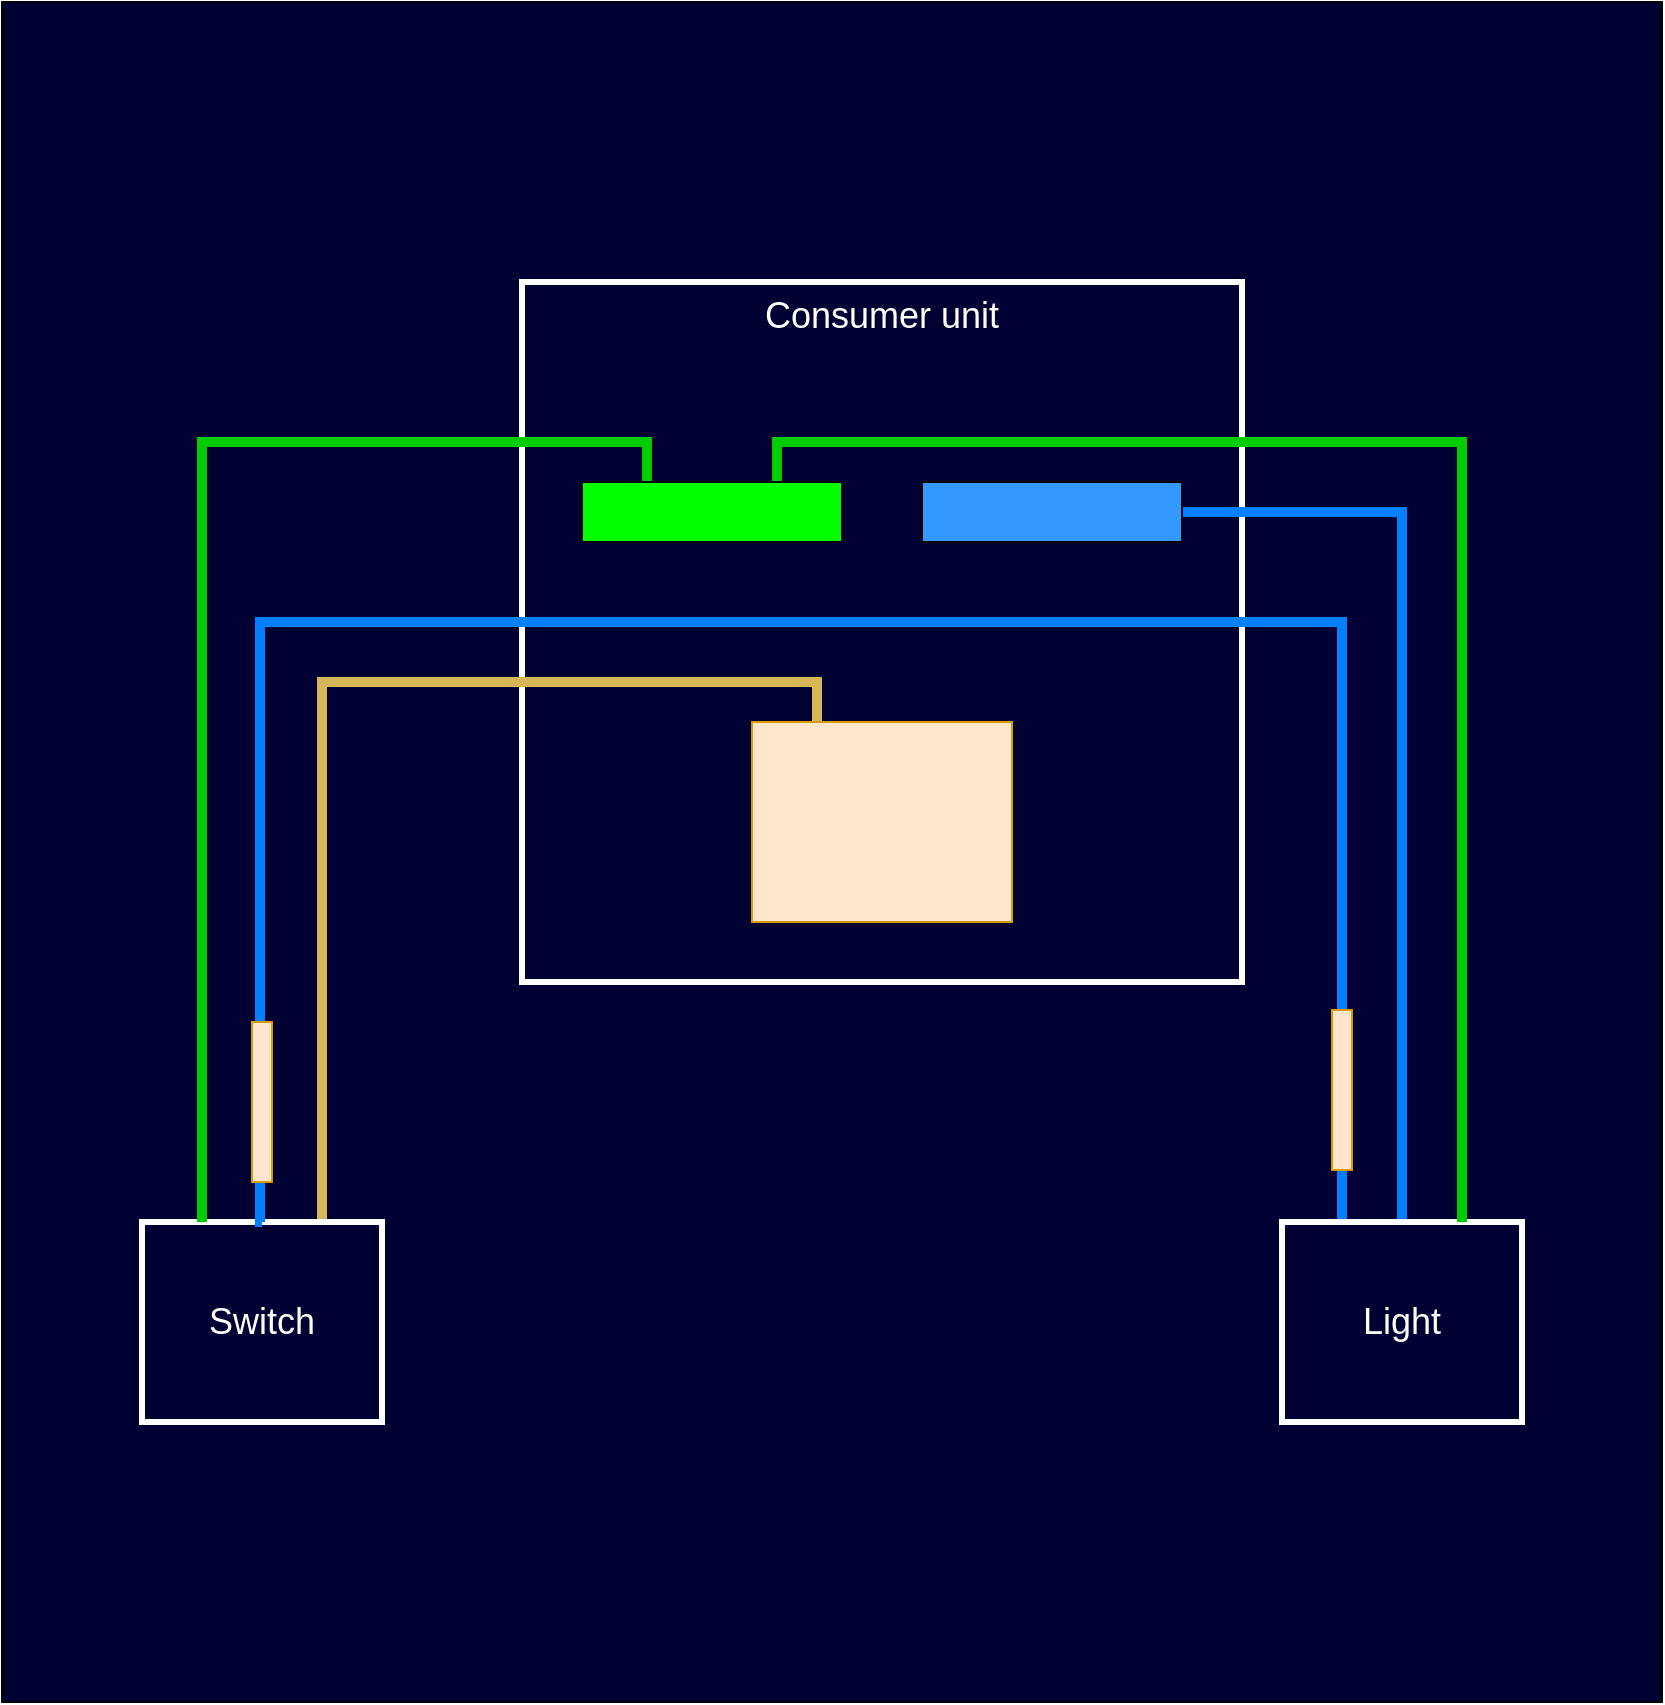 <mxfile version="24.2.2" type="github">
  <diagram name="Page-1" id="7W-9PXmabEeWByPtewaJ">
    <mxGraphModel dx="2183" dy="1192" grid="1" gridSize="10" guides="1" tooltips="1" connect="1" arrows="1" fold="1" page="1" pageScale="1" pageWidth="827" pageHeight="1169" math="0" shadow="0">
      <root>
        <mxCell id="0" />
        <mxCell id="1" parent="0" />
        <mxCell id="GZVnY1E9GVy5apDiqk0a-21" value="" style="rounded=0;whiteSpace=wrap;html=1;fillColor=#000033;" vertex="1" parent="1">
          <mxGeometry y="150" width="830" height="850" as="geometry" />
        </mxCell>
        <mxCell id="GZVnY1E9GVy5apDiqk0a-1" value="Consumer unit" style="rounded=0;whiteSpace=wrap;html=1;verticalAlign=top;fillColor=#000033;strokeColor=#FFFFFF;strokeWidth=3;fontColor=#FFFFFF;fontSize=18;" vertex="1" parent="1">
          <mxGeometry x="260" y="290" width="360" height="350" as="geometry" />
        </mxCell>
        <mxCell id="GZVnY1E9GVy5apDiqk0a-5" style="edgeStyle=orthogonalEdgeStyle;rounded=0;orthogonalLoop=1;jettySize=auto;html=1;exitX=0.5;exitY=0;exitDx=0;exitDy=0;entryX=0.25;entryY=0;entryDx=0;entryDy=0;strokeWidth=5;fillColor=#dae8fc;strokeColor=#007FFF;endArrow=none;endFill=0;" edge="1" parent="1" source="GZVnY1E9GVy5apDiqk0a-18" target="GZVnY1E9GVy5apDiqk0a-3">
          <mxGeometry relative="1" as="geometry">
            <mxPoint x="699" y="930" as="targetPoint" />
            <mxPoint x="129" y="940" as="sourcePoint" />
            <Array as="points">
              <mxPoint x="129" y="460" />
              <mxPoint x="670" y="460" />
            </Array>
          </mxGeometry>
        </mxCell>
        <mxCell id="GZVnY1E9GVy5apDiqk0a-12" style="edgeStyle=orthogonalEdgeStyle;rounded=0;orthogonalLoop=1;jettySize=auto;html=1;exitX=0.75;exitY=0;exitDx=0;exitDy=0;entryX=0.25;entryY=0;entryDx=0;entryDy=0;endArrow=none;endFill=0;strokeWidth=5;fillColor=#fff2cc;strokeColor=#d6b656;" edge="1" parent="1" source="GZVnY1E9GVy5apDiqk0a-2" target="GZVnY1E9GVy5apDiqk0a-7">
          <mxGeometry relative="1" as="geometry" />
        </mxCell>
        <mxCell id="GZVnY1E9GVy5apDiqk0a-2" value="Switch" style="rounded=0;whiteSpace=wrap;html=1;fillColor=#000033;strokeColor=#FFFFFF;strokeWidth=3;fontColor=#FFFFFF;fontSize=18;" vertex="1" parent="1">
          <mxGeometry x="70" y="760" width="120" height="100" as="geometry" />
        </mxCell>
        <mxCell id="GZVnY1E9GVy5apDiqk0a-17" style="edgeStyle=orthogonalEdgeStyle;rounded=0;orthogonalLoop=1;jettySize=auto;html=1;exitX=0.5;exitY=0;exitDx=0;exitDy=0;entryX=1;entryY=0.5;entryDx=0;entryDy=0;strokeWidth=5;fillColor=#dae8fc;strokeColor=#007FFF;endArrow=none;endFill=0;" edge="1" parent="1" source="GZVnY1E9GVy5apDiqk0a-3" target="GZVnY1E9GVy5apDiqk0a-9">
          <mxGeometry relative="1" as="geometry" />
        </mxCell>
        <mxCell id="GZVnY1E9GVy5apDiqk0a-3" value="Light" style="rounded=0;whiteSpace=wrap;html=1;fillColor=#000033;strokeColor=#FFFFFF;strokeWidth=3;fontColor=#FFFFFF;fontSize=18;" vertex="1" parent="1">
          <mxGeometry x="640" y="760" width="120" height="100" as="geometry" />
        </mxCell>
        <mxCell id="GZVnY1E9GVy5apDiqk0a-7" value="" style="rounded=0;whiteSpace=wrap;html=1;fillColor=#ffe6cc;strokeColor=#d79b00;" vertex="1" parent="1">
          <mxGeometry x="375" y="510" width="130" height="100" as="geometry" />
        </mxCell>
        <mxCell id="GZVnY1E9GVy5apDiqk0a-14" style="edgeStyle=orthogonalEdgeStyle;rounded=0;orthogonalLoop=1;jettySize=auto;html=1;exitX=0.25;exitY=0;exitDx=0;exitDy=0;entryX=0.25;entryY=0;entryDx=0;entryDy=0;endArrow=none;endFill=0;strokeWidth=5;fillColor=#d5e8d4;strokeColor=#00CC00;" edge="1" parent="1" source="GZVnY1E9GVy5apDiqk0a-8" target="GZVnY1E9GVy5apDiqk0a-2">
          <mxGeometry relative="1" as="geometry" />
        </mxCell>
        <mxCell id="GZVnY1E9GVy5apDiqk0a-15" style="edgeStyle=orthogonalEdgeStyle;rounded=0;orthogonalLoop=1;jettySize=auto;html=1;exitX=0.75;exitY=0;exitDx=0;exitDy=0;entryX=0.75;entryY=0;entryDx=0;entryDy=0;endArrow=none;endFill=0;strokeWidth=5;fillColor=#d5e8d4;strokeColor=#00CC00;" edge="1" parent="1" source="GZVnY1E9GVy5apDiqk0a-8" target="GZVnY1E9GVy5apDiqk0a-3">
          <mxGeometry relative="1" as="geometry" />
        </mxCell>
        <mxCell id="GZVnY1E9GVy5apDiqk0a-8" value="" style="rounded=0;whiteSpace=wrap;html=1;fillColor=#00FF00;" vertex="1" parent="1">
          <mxGeometry x="290" y="390" width="130" height="30" as="geometry" />
        </mxCell>
        <mxCell id="GZVnY1E9GVy5apDiqk0a-9" value="" style="rounded=0;whiteSpace=wrap;html=1;labelBackgroundColor=#3399FF;fillStyle=solid;fillColor=#3399FF;" vertex="1" parent="1">
          <mxGeometry x="460" y="390" width="130" height="30" as="geometry" />
        </mxCell>
        <mxCell id="GZVnY1E9GVy5apDiqk0a-19" value="" style="edgeStyle=orthogonalEdgeStyle;rounded=0;orthogonalLoop=1;jettySize=auto;html=1;exitX=0.5;exitY=0;exitDx=0;exitDy=0;entryX=0.25;entryY=0;entryDx=0;entryDy=0;strokeWidth=5;fillColor=#dae8fc;strokeColor=#007FFF;endArrow=none;endFill=0;" edge="1" parent="1" source="GZVnY1E9GVy5apDiqk0a-2" target="GZVnY1E9GVy5apDiqk0a-18">
          <mxGeometry relative="1" as="geometry">
            <mxPoint x="670" y="750" as="targetPoint" />
            <mxPoint x="130" y="760" as="sourcePoint" />
            <Array as="points">
              <mxPoint x="129" y="760" />
            </Array>
          </mxGeometry>
        </mxCell>
        <mxCell id="GZVnY1E9GVy5apDiqk0a-18" value="" style="rounded=0;whiteSpace=wrap;html=1;fillColor=#ffe6cc;strokeColor=#d79b00;" vertex="1" parent="1">
          <mxGeometry x="125" y="660" width="10" height="80" as="geometry" />
        </mxCell>
        <mxCell id="GZVnY1E9GVy5apDiqk0a-20" value="" style="rounded=0;whiteSpace=wrap;html=1;fillColor=#ffe6cc;strokeColor=#d79b00;" vertex="1" parent="1">
          <mxGeometry x="665" y="654" width="10" height="80" as="geometry" />
        </mxCell>
      </root>
    </mxGraphModel>
  </diagram>
</mxfile>
